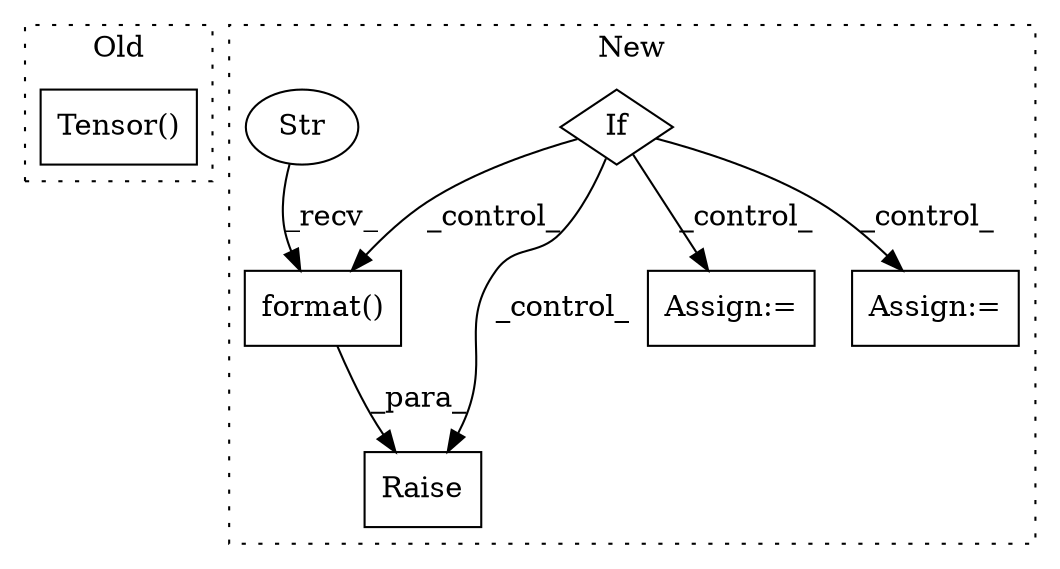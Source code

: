 digraph G {
subgraph cluster0 {
1 [label="Tensor()" a="75" s="2406,2425" l="10,1" shape="box"];
label = "Old";
style="dotted";
}
subgraph cluster1 {
2 [label="format()" a="75" s="3323,3451" l="124,1" shape="box"];
3 [label="Raise" a="91" s="3308" l="6" shape="box"];
4 [label="If" a="96" s="3245" l="3" shape="diamond"];
5 [label="Assign:=" a="68" s="3720" l="3" shape="box"];
6 [label="Str" a="66" s="3323" l="71" shape="ellipse"];
7 [label="Assign:=" a="68" s="3482" l="3" shape="box"];
label = "New";
style="dotted";
}
2 -> 3 [label="_para_"];
4 -> 2 [label="_control_"];
4 -> 5 [label="_control_"];
4 -> 7 [label="_control_"];
4 -> 3 [label="_control_"];
6 -> 2 [label="_recv_"];
}